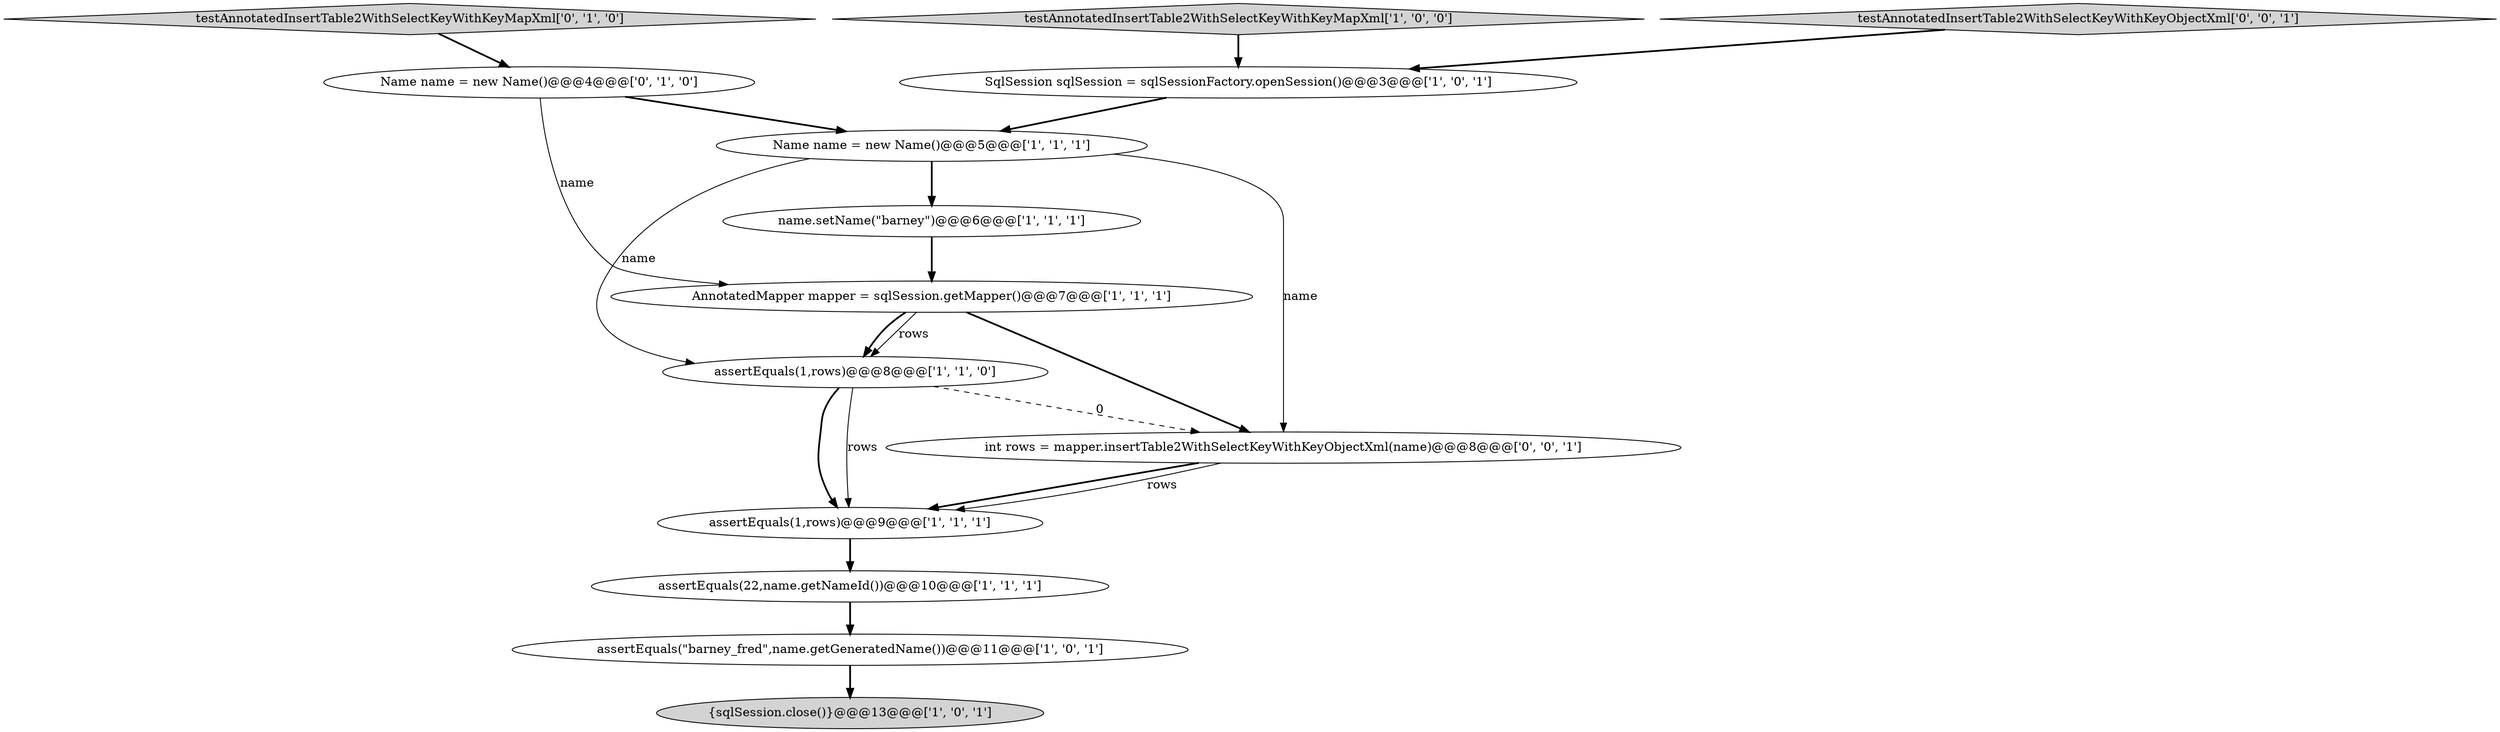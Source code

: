 digraph {
1 [style = filled, label = "SqlSession sqlSession = sqlSessionFactory.openSession()@@@3@@@['1', '0', '1']", fillcolor = white, shape = ellipse image = "AAA0AAABBB1BBB"];
7 [style = filled, label = "assertEquals(1,rows)@@@8@@@['1', '1', '0']", fillcolor = white, shape = ellipse image = "AAA0AAABBB1BBB"];
8 [style = filled, label = "testAnnotatedInsertTable2WithSelectKeyWithKeyMapXml['1', '0', '0']", fillcolor = lightgray, shape = diamond image = "AAA0AAABBB1BBB"];
4 [style = filled, label = "{sqlSession.close()}@@@13@@@['1', '0', '1']", fillcolor = lightgray, shape = ellipse image = "AAA0AAABBB1BBB"];
0 [style = filled, label = "assertEquals(\"barney_fred\",name.getGeneratedName())@@@11@@@['1', '0', '1']", fillcolor = white, shape = ellipse image = "AAA0AAABBB1BBB"];
6 [style = filled, label = "Name name = new Name()@@@5@@@['1', '1', '1']", fillcolor = white, shape = ellipse image = "AAA0AAABBB1BBB"];
12 [style = filled, label = "int rows = mapper.insertTable2WithSelectKeyWithKeyObjectXml(name)@@@8@@@['0', '0', '1']", fillcolor = white, shape = ellipse image = "AAA0AAABBB3BBB"];
2 [style = filled, label = "assertEquals(1,rows)@@@9@@@['1', '1', '1']", fillcolor = white, shape = ellipse image = "AAA0AAABBB1BBB"];
13 [style = filled, label = "testAnnotatedInsertTable2WithSelectKeyWithKeyObjectXml['0', '0', '1']", fillcolor = lightgray, shape = diamond image = "AAA0AAABBB3BBB"];
10 [style = filled, label = "Name name = new Name()@@@4@@@['0', '1', '0']", fillcolor = white, shape = ellipse image = "AAA0AAABBB2BBB"];
11 [style = filled, label = "testAnnotatedInsertTable2WithSelectKeyWithKeyMapXml['0', '1', '0']", fillcolor = lightgray, shape = diamond image = "AAA0AAABBB2BBB"];
5 [style = filled, label = "AnnotatedMapper mapper = sqlSession.getMapper()@@@7@@@['1', '1', '1']", fillcolor = white, shape = ellipse image = "AAA0AAABBB1BBB"];
9 [style = filled, label = "name.setName(\"barney\")@@@6@@@['1', '1', '1']", fillcolor = white, shape = ellipse image = "AAA0AAABBB1BBB"];
3 [style = filled, label = "assertEquals(22,name.getNameId())@@@10@@@['1', '1', '1']", fillcolor = white, shape = ellipse image = "AAA0AAABBB1BBB"];
5->7 [style = solid, label="rows"];
2->3 [style = bold, label=""];
10->6 [style = bold, label=""];
10->5 [style = solid, label="name"];
13->1 [style = bold, label=""];
3->0 [style = bold, label=""];
6->12 [style = solid, label="name"];
8->1 [style = bold, label=""];
12->2 [style = bold, label=""];
1->6 [style = bold, label=""];
5->12 [style = bold, label=""];
0->4 [style = bold, label=""];
11->10 [style = bold, label=""];
7->2 [style = bold, label=""];
6->7 [style = solid, label="name"];
9->5 [style = bold, label=""];
7->12 [style = dashed, label="0"];
5->7 [style = bold, label=""];
7->2 [style = solid, label="rows"];
6->9 [style = bold, label=""];
12->2 [style = solid, label="rows"];
}
